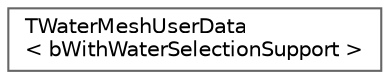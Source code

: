 digraph "Graphical Class Hierarchy"
{
 // INTERACTIVE_SVG=YES
 // LATEX_PDF_SIZE
  bgcolor="transparent";
  edge [fontname=Helvetica,fontsize=10,labelfontname=Helvetica,labelfontsize=10];
  node [fontname=Helvetica,fontsize=10,shape=box,height=0.2,width=0.4];
  rankdir="LR";
  Node0 [id="Node000000",label="TWaterMeshUserData\l\< bWithWaterSelectionSupport \>",height=0.2,width=0.4,color="grey40", fillcolor="white", style="filled",URL="$d7/d7c/structTWaterMeshUserData.html",tooltip="Water user data provided to FMeshBatchElement(s)"];
}
